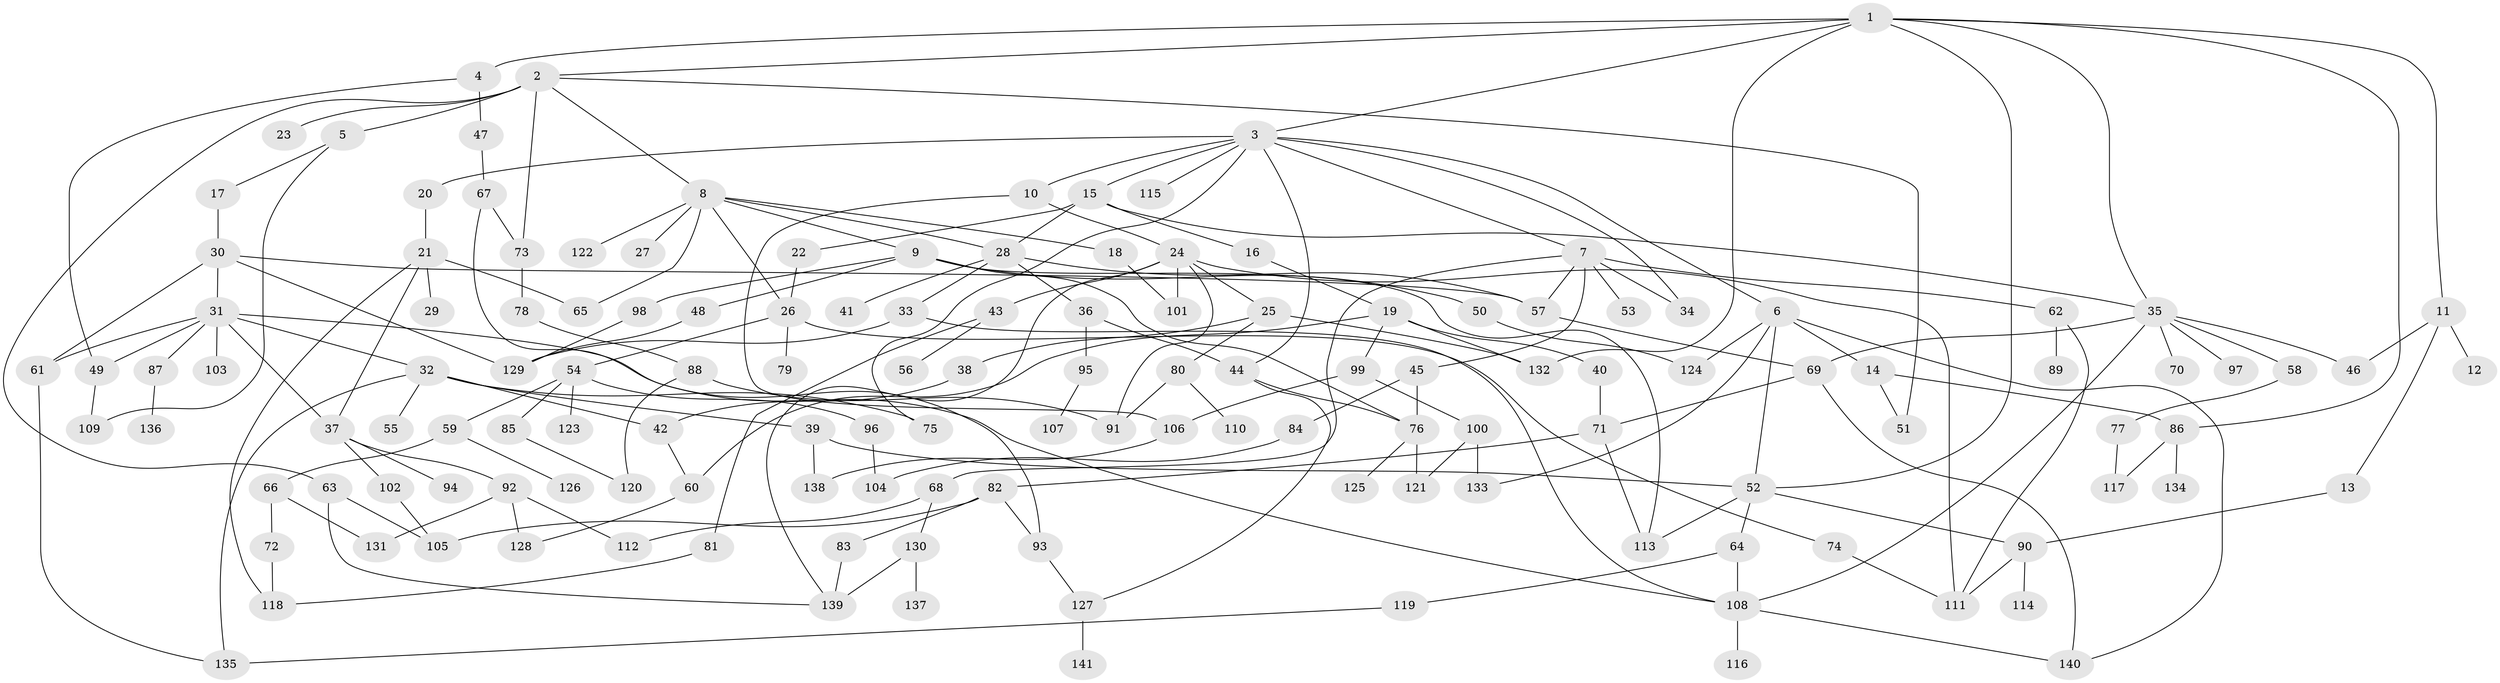 // Generated by graph-tools (version 1.1) at 2025/10/02/27/25 16:10:52]
// undirected, 141 vertices, 206 edges
graph export_dot {
graph [start="1"]
  node [color=gray90,style=filled];
  1;
  2;
  3;
  4;
  5;
  6;
  7;
  8;
  9;
  10;
  11;
  12;
  13;
  14;
  15;
  16;
  17;
  18;
  19;
  20;
  21;
  22;
  23;
  24;
  25;
  26;
  27;
  28;
  29;
  30;
  31;
  32;
  33;
  34;
  35;
  36;
  37;
  38;
  39;
  40;
  41;
  42;
  43;
  44;
  45;
  46;
  47;
  48;
  49;
  50;
  51;
  52;
  53;
  54;
  55;
  56;
  57;
  58;
  59;
  60;
  61;
  62;
  63;
  64;
  65;
  66;
  67;
  68;
  69;
  70;
  71;
  72;
  73;
  74;
  75;
  76;
  77;
  78;
  79;
  80;
  81;
  82;
  83;
  84;
  85;
  86;
  87;
  88;
  89;
  90;
  91;
  92;
  93;
  94;
  95;
  96;
  97;
  98;
  99;
  100;
  101;
  102;
  103;
  104;
  105;
  106;
  107;
  108;
  109;
  110;
  111;
  112;
  113;
  114;
  115;
  116;
  117;
  118;
  119;
  120;
  121;
  122;
  123;
  124;
  125;
  126;
  127;
  128;
  129;
  130;
  131;
  132;
  133;
  134;
  135;
  136;
  137;
  138;
  139;
  140;
  141;
  1 -- 2;
  1 -- 3;
  1 -- 4;
  1 -- 11;
  1 -- 35;
  1 -- 86;
  1 -- 52;
  1 -- 132;
  2 -- 5;
  2 -- 8;
  2 -- 23;
  2 -- 51;
  2 -- 63;
  2 -- 73;
  3 -- 6;
  3 -- 7;
  3 -- 10;
  3 -- 15;
  3 -- 20;
  3 -- 44;
  3 -- 75;
  3 -- 115;
  3 -- 34;
  4 -- 47;
  4 -- 49;
  5 -- 17;
  5 -- 109;
  6 -- 14;
  6 -- 52;
  6 -- 124;
  6 -- 140;
  6 -- 133;
  7 -- 34;
  7 -- 45;
  7 -- 53;
  7 -- 62;
  7 -- 68;
  7 -- 57;
  8 -- 9;
  8 -- 18;
  8 -- 26;
  8 -- 27;
  8 -- 28;
  8 -- 65;
  8 -- 122;
  9 -- 48;
  9 -- 50;
  9 -- 76;
  9 -- 98;
  9 -- 113;
  10 -- 24;
  10 -- 106;
  11 -- 12;
  11 -- 13;
  11 -- 46;
  13 -- 90;
  14 -- 86;
  14 -- 51;
  15 -- 16;
  15 -- 22;
  15 -- 28;
  15 -- 35;
  16 -- 19;
  17 -- 30;
  18 -- 101;
  19 -- 40;
  19 -- 60;
  19 -- 99;
  19 -- 132;
  20 -- 21;
  21 -- 29;
  21 -- 118;
  21 -- 37;
  21 -- 65;
  22 -- 26;
  24 -- 25;
  24 -- 43;
  24 -- 91;
  24 -- 139;
  24 -- 111;
  24 -- 101;
  25 -- 38;
  25 -- 80;
  25 -- 132;
  26 -- 54;
  26 -- 74;
  26 -- 79;
  28 -- 33;
  28 -- 36;
  28 -- 41;
  28 -- 57;
  30 -- 31;
  30 -- 61;
  30 -- 129;
  30 -- 57;
  31 -- 32;
  31 -- 37;
  31 -- 87;
  31 -- 103;
  31 -- 49;
  31 -- 108;
  31 -- 61;
  32 -- 39;
  32 -- 42;
  32 -- 55;
  32 -- 75;
  32 -- 135;
  33 -- 108;
  33 -- 129;
  35 -- 46;
  35 -- 58;
  35 -- 70;
  35 -- 97;
  35 -- 69;
  35 -- 108;
  36 -- 95;
  36 -- 44;
  37 -- 92;
  37 -- 94;
  37 -- 102;
  38 -- 42;
  39 -- 138;
  39 -- 52;
  40 -- 71;
  42 -- 60;
  43 -- 56;
  43 -- 81;
  44 -- 76;
  44 -- 127;
  45 -- 84;
  45 -- 76;
  47 -- 67;
  48 -- 129;
  49 -- 109;
  50 -- 124;
  52 -- 64;
  52 -- 113;
  52 -- 90;
  54 -- 59;
  54 -- 85;
  54 -- 96;
  54 -- 123;
  57 -- 69;
  58 -- 77;
  59 -- 66;
  59 -- 126;
  60 -- 128;
  61 -- 135;
  62 -- 89;
  62 -- 111;
  63 -- 105;
  63 -- 139;
  64 -- 108;
  64 -- 119;
  66 -- 72;
  66 -- 131;
  67 -- 93;
  67 -- 73;
  68 -- 130;
  68 -- 112;
  69 -- 71;
  69 -- 140;
  71 -- 82;
  71 -- 113;
  72 -- 118;
  73 -- 78;
  74 -- 111;
  76 -- 125;
  76 -- 121;
  77 -- 117;
  78 -- 88;
  80 -- 91;
  80 -- 110;
  81 -- 118;
  82 -- 83;
  82 -- 105;
  82 -- 93;
  83 -- 139;
  84 -- 104;
  85 -- 120;
  86 -- 134;
  86 -- 117;
  87 -- 136;
  88 -- 120;
  88 -- 91;
  90 -- 114;
  90 -- 111;
  92 -- 112;
  92 -- 128;
  92 -- 131;
  93 -- 127;
  95 -- 107;
  96 -- 104;
  98 -- 129;
  99 -- 100;
  99 -- 106;
  100 -- 121;
  100 -- 133;
  102 -- 105;
  106 -- 138;
  108 -- 116;
  108 -- 140;
  119 -- 135;
  127 -- 141;
  130 -- 137;
  130 -- 139;
}
